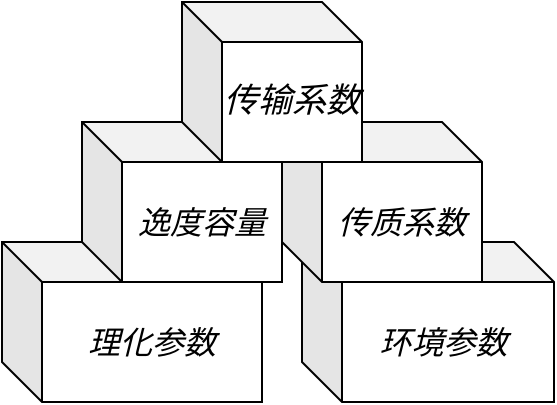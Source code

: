 <mxfile version="14.5.8" type="github">
  <diagram id="HWVgPAYNP34L6mYyvsB3" name="Page-1">
    <mxGraphModel dx="1422" dy="833" grid="1" gridSize="10" guides="1" tooltips="1" connect="1" arrows="1" fold="1" page="1" pageScale="1" pageWidth="827" pageHeight="1169" math="0" shadow="0">
      <root>
        <mxCell id="0" />
        <mxCell id="1" parent="0" />
        <mxCell id="0Vko0zwkdkP2mWhxBCAt-1" value="&lt;i&gt;&lt;font style=&quot;font-size: 16px&quot;&gt;环境参数&amp;nbsp;&lt;/font&gt;&lt;/i&gt;" style="shape=cube;whiteSpace=wrap;html=1;boundedLbl=1;backgroundOutline=1;darkOpacity=0.05;darkOpacity2=0.1;" vertex="1" parent="1">
          <mxGeometry x="400" y="400" width="126" height="80" as="geometry" />
        </mxCell>
        <mxCell id="0Vko0zwkdkP2mWhxBCAt-2" value="&lt;i&gt;&lt;font style=&quot;font-size: 16px&quot;&gt;理化参数&lt;/font&gt;&lt;/i&gt;" style="shape=cube;whiteSpace=wrap;html=1;boundedLbl=1;backgroundOutline=1;darkOpacity=0.05;darkOpacity2=0.1;" vertex="1" parent="1">
          <mxGeometry x="250" y="400" width="130" height="80" as="geometry" />
        </mxCell>
        <mxCell id="0Vko0zwkdkP2mWhxBCAt-3" value="&lt;i&gt;&lt;font style=&quot;font-size: 16px&quot;&gt;传质系数&lt;/font&gt;&lt;/i&gt;" style="shape=cube;whiteSpace=wrap;html=1;boundedLbl=1;backgroundOutline=1;darkOpacity=0.05;darkOpacity2=0.1;" vertex="1" parent="1">
          <mxGeometry x="390" y="340" width="100" height="80" as="geometry" />
        </mxCell>
        <mxCell id="0Vko0zwkdkP2mWhxBCAt-4" value="&lt;i&gt;&lt;font style=&quot;font-size: 16px&quot;&gt;逸度容量&lt;/font&gt;&lt;/i&gt;" style="shape=cube;whiteSpace=wrap;html=1;boundedLbl=1;backgroundOutline=1;darkOpacity=0.05;darkOpacity2=0.1;" vertex="1" parent="1">
          <mxGeometry x="290" y="340" width="100" height="80" as="geometry" />
        </mxCell>
        <mxCell id="0Vko0zwkdkP2mWhxBCAt-5" value="&lt;i&gt;&lt;font style=&quot;font-size: 17px&quot;&gt;传输系数&lt;/font&gt;&lt;/i&gt;" style="shape=cube;whiteSpace=wrap;html=1;boundedLbl=1;backgroundOutline=1;darkOpacity=0.05;darkOpacity2=0.1;" vertex="1" parent="1">
          <mxGeometry x="340" y="280" width="90" height="80" as="geometry" />
        </mxCell>
      </root>
    </mxGraphModel>
  </diagram>
</mxfile>
